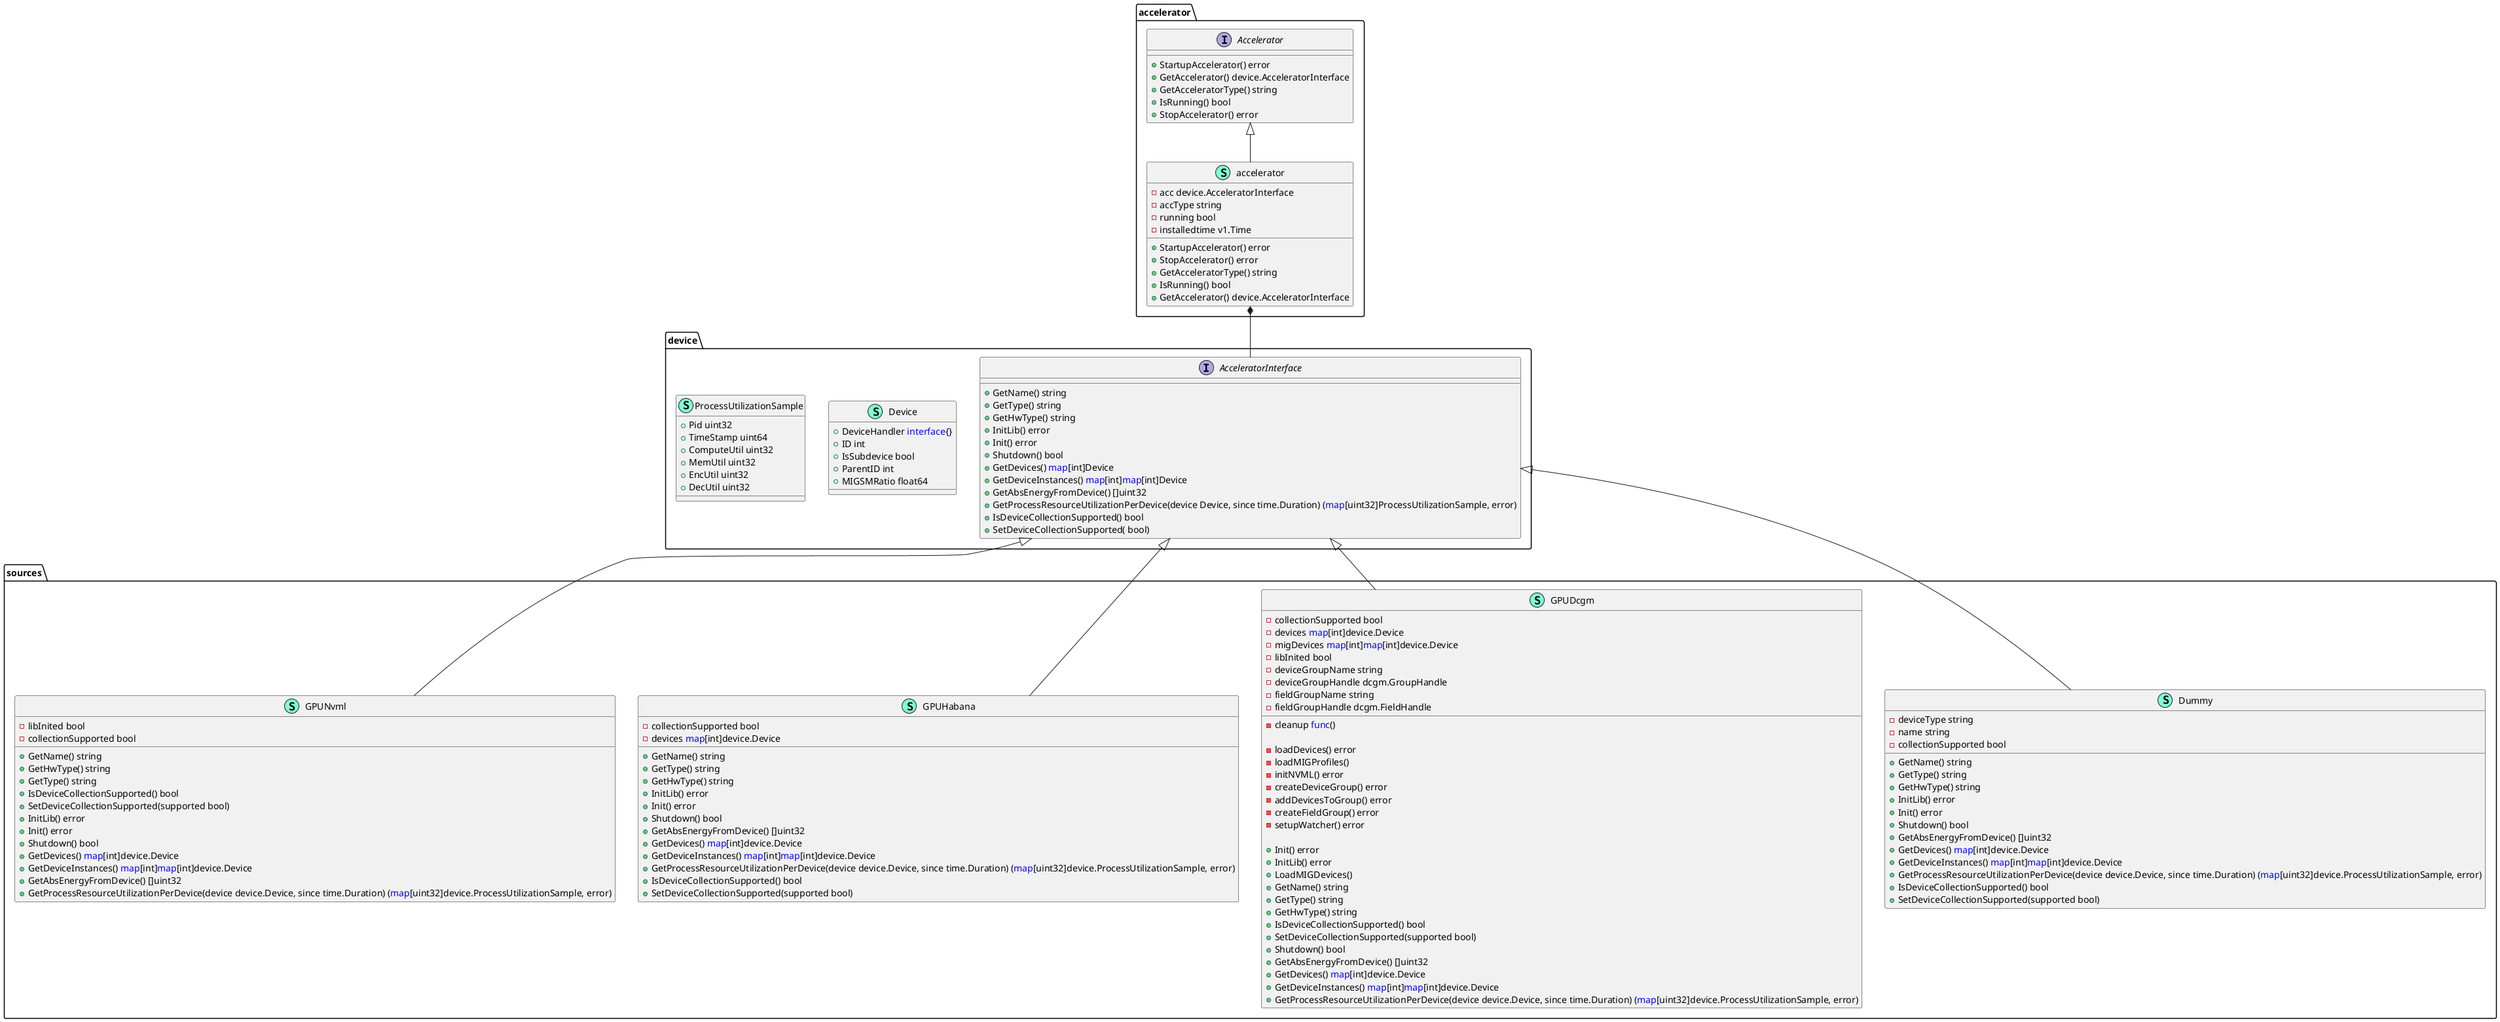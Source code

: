 @startuml
namespace accelerator {
    interface Accelerator  {
        + StartupAccelerator() error
        + GetAccelerator() device.AcceleratorInterface
        + GetAcceleratorType() string
        + IsRunning() bool
        + StopAccelerator() error

    }
    class accelerator << (S,Aquamarine) >> {
        - acc device.AcceleratorInterface
        - accType string
        - running bool
        - installedtime v1.Time

        + StartupAccelerator() error
        + StopAccelerator() error
        + GetAcceleratorType() string
        + IsRunning() bool
        + GetAccelerator() device.AcceleratorInterface

    }
}

"accelerator.Accelerator" <|-- "accelerator.accelerator"

namespace device {
    interface AcceleratorInterface  {
        + GetName() string
        + GetType() string
        + GetHwType() string
        + InitLib() error
        + Init() error
        + Shutdown() bool
        + GetDevices() <font color=blue>map</font>[int]Device
        + GetDeviceInstances() <font color=blue>map</font>[int]<font color=blue>map</font>[int]Device
        + GetAbsEnergyFromDevice() []uint32
        + GetProcessResourceUtilizationPerDevice(device Device, since time.Duration) (<font color=blue>map</font>[uint32]ProcessUtilizationSample, error)
        + IsDeviceCollectionSupported() bool
        + SetDeviceCollectionSupported( bool)

    }
    class Device << (S,Aquamarine) >> {
        + DeviceHandler <font color=blue>interface</font>{}
        + ID int
        + IsSubdevice bool
        + ParentID int
        + MIGSMRatio float64

    }
    class ProcessUtilizationSample << (S,Aquamarine) >> {
        + Pid uint32
        + TimeStamp uint64
        + ComputeUtil uint32
        + MemUtil uint32
        + EncUtil uint32
        + DecUtil uint32

    }
}

accelerator.accelerator *-- device.AcceleratorInterface



namespace sources {
    class Dummy << (S,Aquamarine) >> {
        - deviceType string
        - name string
        - collectionSupported bool

        + GetName() string
        + GetType() string
        + GetHwType() string
        + InitLib() error
        + Init() error
        + Shutdown() bool
        + GetAbsEnergyFromDevice() []uint32
        + GetDevices() <font color=blue>map</font>[int]device.Device
        + GetDeviceInstances() <font color=blue>map</font>[int]<font color=blue>map</font>[int]device.Device
        + GetProcessResourceUtilizationPerDevice(device device.Device, since time.Duration) (<font color=blue>map</font>[uint32]device.ProcessUtilizationSample, error)
        + IsDeviceCollectionSupported() bool
        + SetDeviceCollectionSupported(supported bool)

    }

    class GPUDcgm << (S,Aquamarine) >> {
        - collectionSupported bool
        - devices <font color=blue>map</font>[int]device.Device
        - migDevices <font color=blue>map</font>[int]<font color=blue>map</font>[int]device.Device
        - libInited bool
        - deviceGroupName string
        - deviceGroupHandle dcgm.GroupHandle
        - fieldGroupName string
        - fieldGroupHandle dcgm.FieldHandle
        - cleanup <font color=blue>func</font>()

        - loadDevices() error
        - loadMIGProfiles()
        - initNVML() error
        - createDeviceGroup() error
        - addDevicesToGroup() error
        - createFieldGroup() error
        - setupWatcher() error

        + Init() error
        + InitLib() error
        + LoadMIGDevices()
        + GetName() string
        + GetType() string
        + GetHwType() string
        + IsDeviceCollectionSupported() bool
        + SetDeviceCollectionSupported(supported bool)
        + Shutdown() bool
        + GetAbsEnergyFromDevice() []uint32
        + GetDevices() <font color=blue>map</font>[int]device.Device
        + GetDeviceInstances() <font color=blue>map</font>[int]<font color=blue>map</font>[int]device.Device
        + GetProcessResourceUtilizationPerDevice(device device.Device, since time.Duration) (<font color=blue>map</font>[uint32]device.ProcessUtilizationSample, error)

    }

    class GPUHabana << (S,Aquamarine) >> {
        - collectionSupported bool
        - devices <font color=blue>map</font>[int]device.Device

        + GetName() string
        + GetType() string
        + GetHwType() string
        + InitLib() error
        + Init() error
        + Shutdown() bool
        + GetAbsEnergyFromDevice() []uint32
        + GetDevices() <font color=blue>map</font>[int]device.Device
        + GetDeviceInstances() <font color=blue>map</font>[int]<font color=blue>map</font>[int]device.Device
        + GetProcessResourceUtilizationPerDevice(device device.Device, since time.Duration) (<font color=blue>map</font>[uint32]device.ProcessUtilizationSample, error)
        + IsDeviceCollectionSupported() bool
        + SetDeviceCollectionSupported(supported bool)

    }

    class GPUNvml << (S,Aquamarine) >> {
        - libInited bool
        - collectionSupported bool

        + GetName() string
        + GetHwType() string
        + GetType() string
        + IsDeviceCollectionSupported() bool
        + SetDeviceCollectionSupported(supported bool)
        + InitLib() error
        + Init() error
        + Shutdown() bool
        + GetDevices() <font color=blue>map</font>[int]device.Device
        + GetDeviceInstances() <font color=blue>map</font>[int]<font color=blue>map</font>[int]device.Device
        + GetAbsEnergyFromDevice() []uint32
        + GetProcessResourceUtilizationPerDevice(device device.Device, since time.Duration) (<font color=blue>map</font>[uint32]device.ProcessUtilizationSample, error)

    }
}

"device.AcceleratorInterface" <|-- "sources.Dummy"
"device.AcceleratorInterface" <|-- "sources.GPUDcgm"
"device.AcceleratorInterface" <|-- "sources.GPUHabana"
"device.AcceleratorInterface" <|-- "sources.GPUNvml"

@enduml
